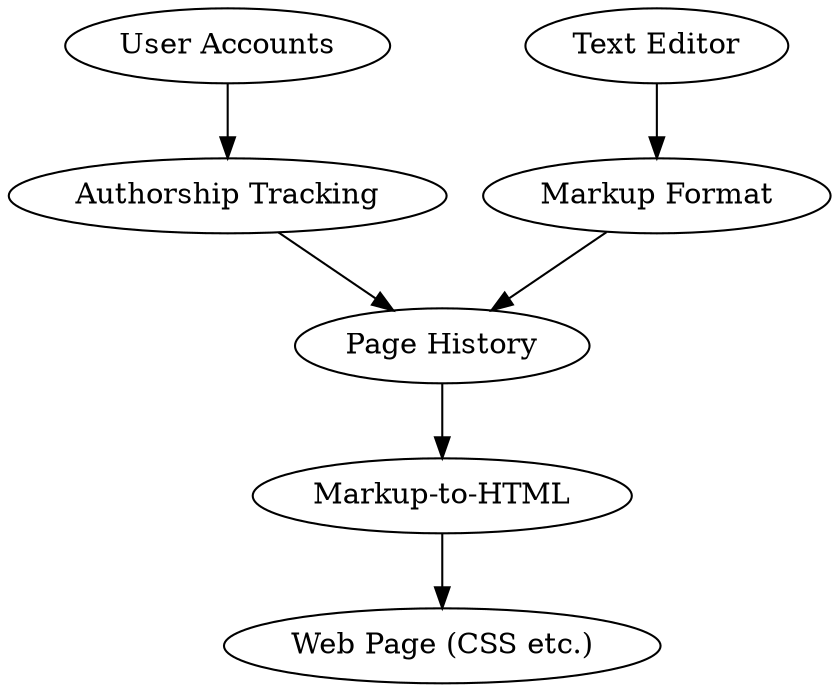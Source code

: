 digraph wiki {

U [label="User Accounts"]
A [label="Authorship Tracking"]
H [label="Page History"]
E [label="Text Editor"]
M [label="Markup Format"]

F [label="Markup-to-HTML"]
O [label="Web Page (CSS etc.)"]

E->M->H
U->A->H

H->F->O

}
